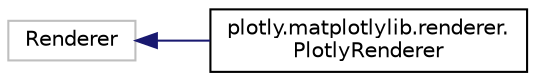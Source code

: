 digraph "Graphical Class Hierarchy"
{
 // LATEX_PDF_SIZE
  edge [fontname="Helvetica",fontsize="10",labelfontname="Helvetica",labelfontsize="10"];
  node [fontname="Helvetica",fontsize="10",shape=record];
  rankdir="LR";
  Node9054 [label="Renderer",height=0.2,width=0.4,color="grey75", fillcolor="white", style="filled",tooltip=" "];
  Node9054 -> Node0 [dir="back",color="midnightblue",fontsize="10",style="solid",fontname="Helvetica"];
  Node0 [label="plotly.matplotlylib.renderer.\lPlotlyRenderer",height=0.2,width=0.4,color="black", fillcolor="white", style="filled",URL="$classplotly_1_1matplotlylib_1_1renderer_1_1_plotly_renderer.html",tooltip=" "];
}
